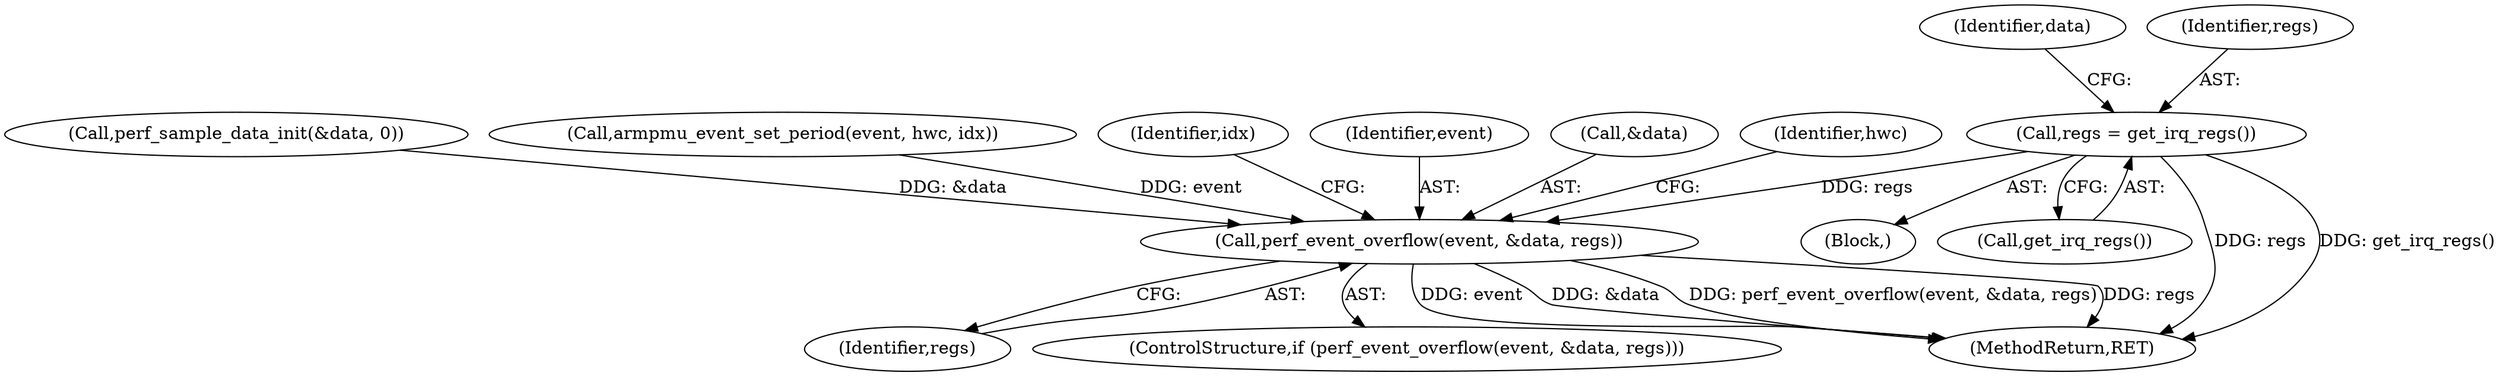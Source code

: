 digraph "0_linux_a8b0ca17b80e92faab46ee7179ba9e99ccb61233_3@pointer" {
"1000133" [label="(Call,regs = get_irq_regs())"];
"1000208" [label="(Call,perf_event_overflow(event, &data, regs))"];
"1000136" [label="(Call,perf_sample_data_init(&data, 0))"];
"1000208" [label="(Call,perf_event_overflow(event, &data, regs))"];
"1000202" [label="(Call,armpmu_event_set_period(event, hwc, idx))"];
"1000155" [label="(Identifier,idx)"];
"1000209" [label="(Identifier,event)"];
"1000133" [label="(Call,regs = get_irq_regs())"];
"1000212" [label="(Identifier,regs)"];
"1000207" [label="(ControlStructure,if (perf_event_overflow(event, &data, regs)))"];
"1000107" [label="(Block,)"];
"1000210" [label="(Call,&data)"];
"1000214" [label="(Identifier,hwc)"];
"1000135" [label="(Call,get_irq_regs())"];
"1000138" [label="(Identifier,data)"];
"1000134" [label="(Identifier,regs)"];
"1000226" [label="(MethodReturn,RET)"];
"1000133" -> "1000107"  [label="AST: "];
"1000133" -> "1000135"  [label="CFG: "];
"1000134" -> "1000133"  [label="AST: "];
"1000135" -> "1000133"  [label="AST: "];
"1000138" -> "1000133"  [label="CFG: "];
"1000133" -> "1000226"  [label="DDG: regs"];
"1000133" -> "1000226"  [label="DDG: get_irq_regs()"];
"1000133" -> "1000208"  [label="DDG: regs"];
"1000208" -> "1000207"  [label="AST: "];
"1000208" -> "1000212"  [label="CFG: "];
"1000209" -> "1000208"  [label="AST: "];
"1000210" -> "1000208"  [label="AST: "];
"1000212" -> "1000208"  [label="AST: "];
"1000214" -> "1000208"  [label="CFG: "];
"1000155" -> "1000208"  [label="CFG: "];
"1000208" -> "1000226"  [label="DDG: event"];
"1000208" -> "1000226"  [label="DDG: &data"];
"1000208" -> "1000226"  [label="DDG: perf_event_overflow(event, &data, regs)"];
"1000208" -> "1000226"  [label="DDG: regs"];
"1000202" -> "1000208"  [label="DDG: event"];
"1000136" -> "1000208"  [label="DDG: &data"];
}
